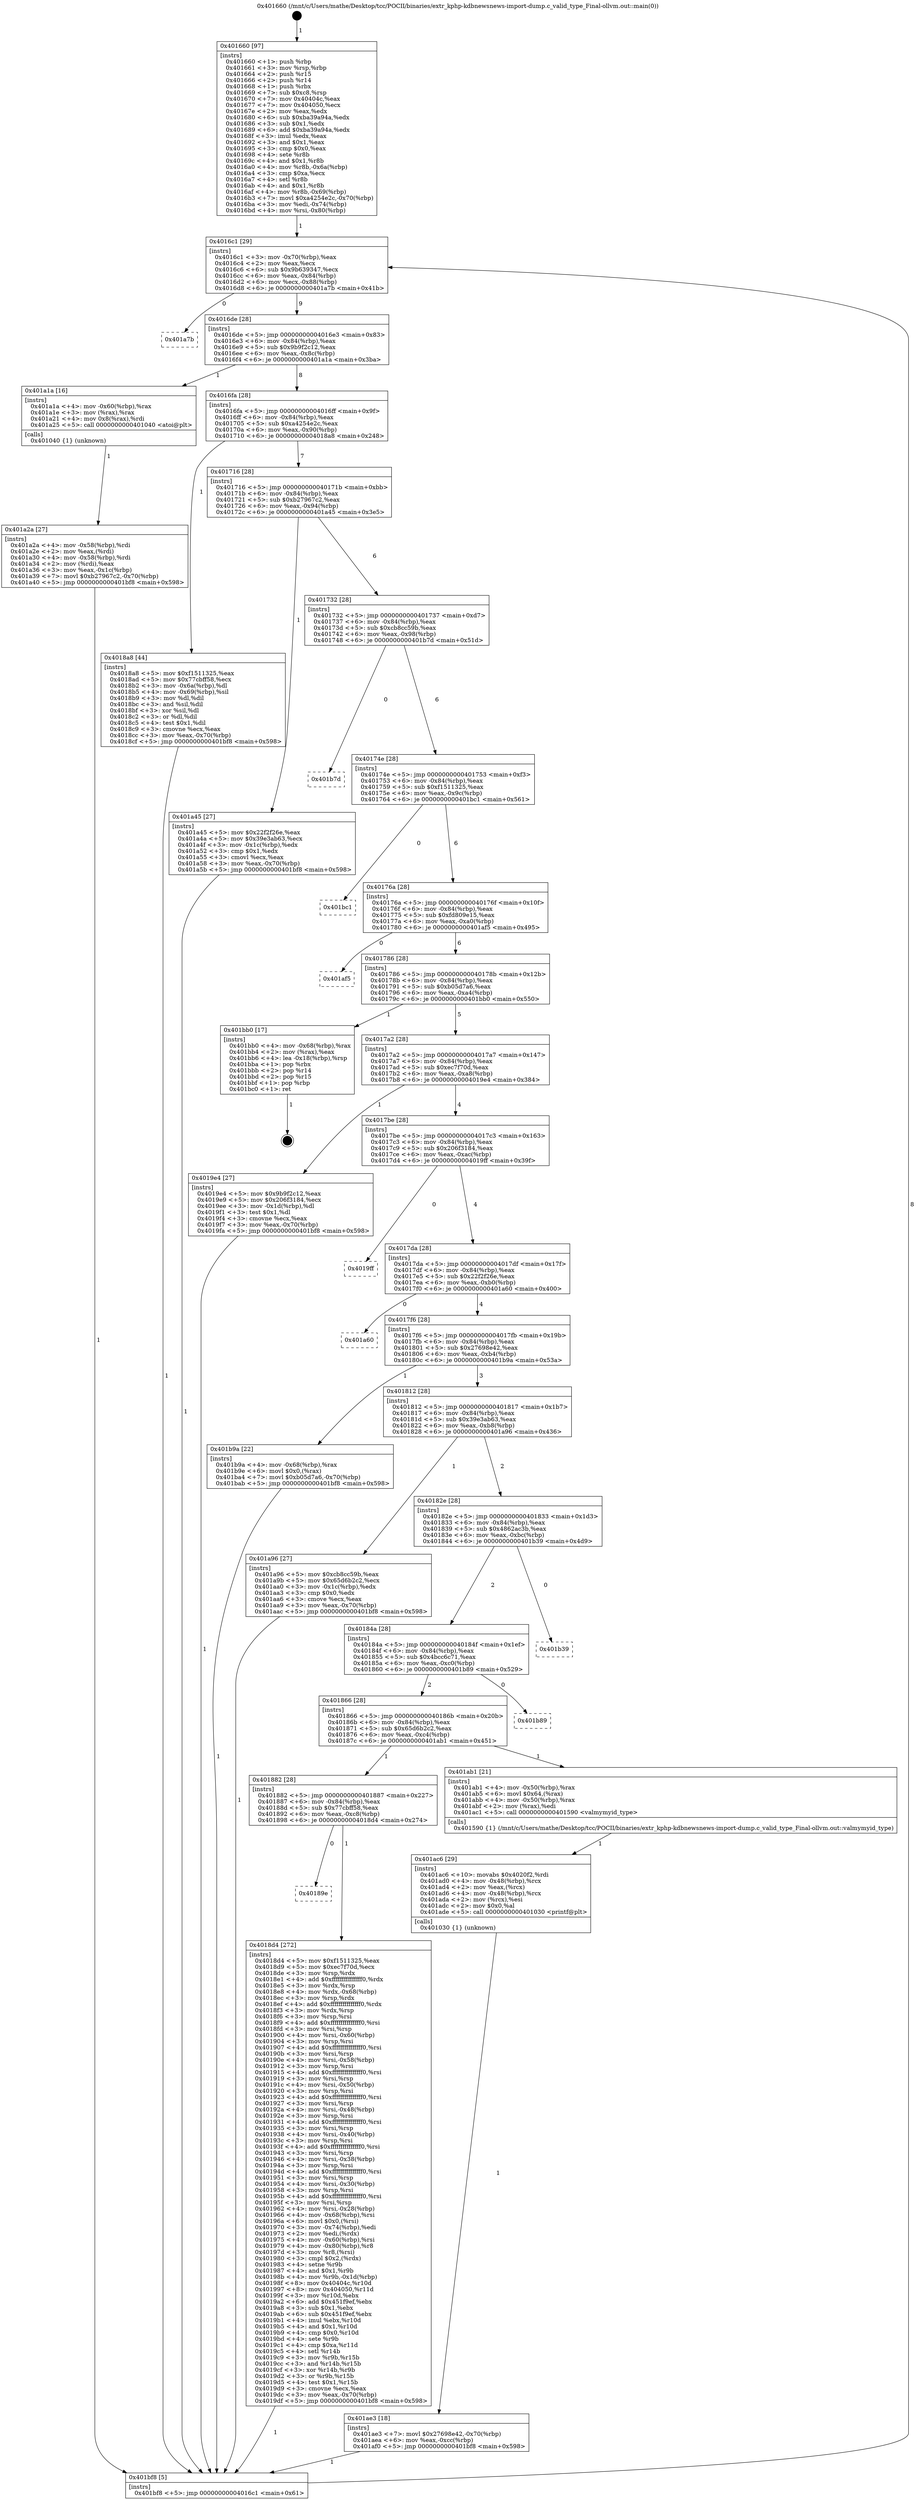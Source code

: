 digraph "0x401660" {
  label = "0x401660 (/mnt/c/Users/mathe/Desktop/tcc/POCII/binaries/extr_kphp-kdbnewsnews-import-dump.c_valid_type_Final-ollvm.out::main(0))"
  labelloc = "t"
  node[shape=record]

  Entry [label="",width=0.3,height=0.3,shape=circle,fillcolor=black,style=filled]
  "0x4016c1" [label="{
     0x4016c1 [29]\l
     | [instrs]\l
     &nbsp;&nbsp;0x4016c1 \<+3\>: mov -0x70(%rbp),%eax\l
     &nbsp;&nbsp;0x4016c4 \<+2\>: mov %eax,%ecx\l
     &nbsp;&nbsp;0x4016c6 \<+6\>: sub $0x9b639347,%ecx\l
     &nbsp;&nbsp;0x4016cc \<+6\>: mov %eax,-0x84(%rbp)\l
     &nbsp;&nbsp;0x4016d2 \<+6\>: mov %ecx,-0x88(%rbp)\l
     &nbsp;&nbsp;0x4016d8 \<+6\>: je 0000000000401a7b \<main+0x41b\>\l
  }"]
  "0x401a7b" [label="{
     0x401a7b\l
  }", style=dashed]
  "0x4016de" [label="{
     0x4016de [28]\l
     | [instrs]\l
     &nbsp;&nbsp;0x4016de \<+5\>: jmp 00000000004016e3 \<main+0x83\>\l
     &nbsp;&nbsp;0x4016e3 \<+6\>: mov -0x84(%rbp),%eax\l
     &nbsp;&nbsp;0x4016e9 \<+5\>: sub $0x9b9f2c12,%eax\l
     &nbsp;&nbsp;0x4016ee \<+6\>: mov %eax,-0x8c(%rbp)\l
     &nbsp;&nbsp;0x4016f4 \<+6\>: je 0000000000401a1a \<main+0x3ba\>\l
  }"]
  Exit [label="",width=0.3,height=0.3,shape=circle,fillcolor=black,style=filled,peripheries=2]
  "0x401a1a" [label="{
     0x401a1a [16]\l
     | [instrs]\l
     &nbsp;&nbsp;0x401a1a \<+4\>: mov -0x60(%rbp),%rax\l
     &nbsp;&nbsp;0x401a1e \<+3\>: mov (%rax),%rax\l
     &nbsp;&nbsp;0x401a21 \<+4\>: mov 0x8(%rax),%rdi\l
     &nbsp;&nbsp;0x401a25 \<+5\>: call 0000000000401040 \<atoi@plt\>\l
     | [calls]\l
     &nbsp;&nbsp;0x401040 \{1\} (unknown)\l
  }"]
  "0x4016fa" [label="{
     0x4016fa [28]\l
     | [instrs]\l
     &nbsp;&nbsp;0x4016fa \<+5\>: jmp 00000000004016ff \<main+0x9f\>\l
     &nbsp;&nbsp;0x4016ff \<+6\>: mov -0x84(%rbp),%eax\l
     &nbsp;&nbsp;0x401705 \<+5\>: sub $0xa4254e2c,%eax\l
     &nbsp;&nbsp;0x40170a \<+6\>: mov %eax,-0x90(%rbp)\l
     &nbsp;&nbsp;0x401710 \<+6\>: je 00000000004018a8 \<main+0x248\>\l
  }"]
  "0x401ae3" [label="{
     0x401ae3 [18]\l
     | [instrs]\l
     &nbsp;&nbsp;0x401ae3 \<+7\>: movl $0x27698e42,-0x70(%rbp)\l
     &nbsp;&nbsp;0x401aea \<+6\>: mov %eax,-0xcc(%rbp)\l
     &nbsp;&nbsp;0x401af0 \<+5\>: jmp 0000000000401bf8 \<main+0x598\>\l
  }"]
  "0x4018a8" [label="{
     0x4018a8 [44]\l
     | [instrs]\l
     &nbsp;&nbsp;0x4018a8 \<+5\>: mov $0xf1511325,%eax\l
     &nbsp;&nbsp;0x4018ad \<+5\>: mov $0x77cbff58,%ecx\l
     &nbsp;&nbsp;0x4018b2 \<+3\>: mov -0x6a(%rbp),%dl\l
     &nbsp;&nbsp;0x4018b5 \<+4\>: mov -0x69(%rbp),%sil\l
     &nbsp;&nbsp;0x4018b9 \<+3\>: mov %dl,%dil\l
     &nbsp;&nbsp;0x4018bc \<+3\>: and %sil,%dil\l
     &nbsp;&nbsp;0x4018bf \<+3\>: xor %sil,%dl\l
     &nbsp;&nbsp;0x4018c2 \<+3\>: or %dl,%dil\l
     &nbsp;&nbsp;0x4018c5 \<+4\>: test $0x1,%dil\l
     &nbsp;&nbsp;0x4018c9 \<+3\>: cmovne %ecx,%eax\l
     &nbsp;&nbsp;0x4018cc \<+3\>: mov %eax,-0x70(%rbp)\l
     &nbsp;&nbsp;0x4018cf \<+5\>: jmp 0000000000401bf8 \<main+0x598\>\l
  }"]
  "0x401716" [label="{
     0x401716 [28]\l
     | [instrs]\l
     &nbsp;&nbsp;0x401716 \<+5\>: jmp 000000000040171b \<main+0xbb\>\l
     &nbsp;&nbsp;0x40171b \<+6\>: mov -0x84(%rbp),%eax\l
     &nbsp;&nbsp;0x401721 \<+5\>: sub $0xb27967c2,%eax\l
     &nbsp;&nbsp;0x401726 \<+6\>: mov %eax,-0x94(%rbp)\l
     &nbsp;&nbsp;0x40172c \<+6\>: je 0000000000401a45 \<main+0x3e5\>\l
  }"]
  "0x401bf8" [label="{
     0x401bf8 [5]\l
     | [instrs]\l
     &nbsp;&nbsp;0x401bf8 \<+5\>: jmp 00000000004016c1 \<main+0x61\>\l
  }"]
  "0x401660" [label="{
     0x401660 [97]\l
     | [instrs]\l
     &nbsp;&nbsp;0x401660 \<+1\>: push %rbp\l
     &nbsp;&nbsp;0x401661 \<+3\>: mov %rsp,%rbp\l
     &nbsp;&nbsp;0x401664 \<+2\>: push %r15\l
     &nbsp;&nbsp;0x401666 \<+2\>: push %r14\l
     &nbsp;&nbsp;0x401668 \<+1\>: push %rbx\l
     &nbsp;&nbsp;0x401669 \<+7\>: sub $0xc8,%rsp\l
     &nbsp;&nbsp;0x401670 \<+7\>: mov 0x40404c,%eax\l
     &nbsp;&nbsp;0x401677 \<+7\>: mov 0x404050,%ecx\l
     &nbsp;&nbsp;0x40167e \<+2\>: mov %eax,%edx\l
     &nbsp;&nbsp;0x401680 \<+6\>: sub $0xba39a94a,%edx\l
     &nbsp;&nbsp;0x401686 \<+3\>: sub $0x1,%edx\l
     &nbsp;&nbsp;0x401689 \<+6\>: add $0xba39a94a,%edx\l
     &nbsp;&nbsp;0x40168f \<+3\>: imul %edx,%eax\l
     &nbsp;&nbsp;0x401692 \<+3\>: and $0x1,%eax\l
     &nbsp;&nbsp;0x401695 \<+3\>: cmp $0x0,%eax\l
     &nbsp;&nbsp;0x401698 \<+4\>: sete %r8b\l
     &nbsp;&nbsp;0x40169c \<+4\>: and $0x1,%r8b\l
     &nbsp;&nbsp;0x4016a0 \<+4\>: mov %r8b,-0x6a(%rbp)\l
     &nbsp;&nbsp;0x4016a4 \<+3\>: cmp $0xa,%ecx\l
     &nbsp;&nbsp;0x4016a7 \<+4\>: setl %r8b\l
     &nbsp;&nbsp;0x4016ab \<+4\>: and $0x1,%r8b\l
     &nbsp;&nbsp;0x4016af \<+4\>: mov %r8b,-0x69(%rbp)\l
     &nbsp;&nbsp;0x4016b3 \<+7\>: movl $0xa4254e2c,-0x70(%rbp)\l
     &nbsp;&nbsp;0x4016ba \<+3\>: mov %edi,-0x74(%rbp)\l
     &nbsp;&nbsp;0x4016bd \<+4\>: mov %rsi,-0x80(%rbp)\l
  }"]
  "0x401ac6" [label="{
     0x401ac6 [29]\l
     | [instrs]\l
     &nbsp;&nbsp;0x401ac6 \<+10\>: movabs $0x4020f2,%rdi\l
     &nbsp;&nbsp;0x401ad0 \<+4\>: mov -0x48(%rbp),%rcx\l
     &nbsp;&nbsp;0x401ad4 \<+2\>: mov %eax,(%rcx)\l
     &nbsp;&nbsp;0x401ad6 \<+4\>: mov -0x48(%rbp),%rcx\l
     &nbsp;&nbsp;0x401ada \<+2\>: mov (%rcx),%esi\l
     &nbsp;&nbsp;0x401adc \<+2\>: mov $0x0,%al\l
     &nbsp;&nbsp;0x401ade \<+5\>: call 0000000000401030 \<printf@plt\>\l
     | [calls]\l
     &nbsp;&nbsp;0x401030 \{1\} (unknown)\l
  }"]
  "0x401a45" [label="{
     0x401a45 [27]\l
     | [instrs]\l
     &nbsp;&nbsp;0x401a45 \<+5\>: mov $0x22f2f26e,%eax\l
     &nbsp;&nbsp;0x401a4a \<+5\>: mov $0x39e3ab63,%ecx\l
     &nbsp;&nbsp;0x401a4f \<+3\>: mov -0x1c(%rbp),%edx\l
     &nbsp;&nbsp;0x401a52 \<+3\>: cmp $0x1,%edx\l
     &nbsp;&nbsp;0x401a55 \<+3\>: cmovl %ecx,%eax\l
     &nbsp;&nbsp;0x401a58 \<+3\>: mov %eax,-0x70(%rbp)\l
     &nbsp;&nbsp;0x401a5b \<+5\>: jmp 0000000000401bf8 \<main+0x598\>\l
  }"]
  "0x401732" [label="{
     0x401732 [28]\l
     | [instrs]\l
     &nbsp;&nbsp;0x401732 \<+5\>: jmp 0000000000401737 \<main+0xd7\>\l
     &nbsp;&nbsp;0x401737 \<+6\>: mov -0x84(%rbp),%eax\l
     &nbsp;&nbsp;0x40173d \<+5\>: sub $0xcb8cc59b,%eax\l
     &nbsp;&nbsp;0x401742 \<+6\>: mov %eax,-0x98(%rbp)\l
     &nbsp;&nbsp;0x401748 \<+6\>: je 0000000000401b7d \<main+0x51d\>\l
  }"]
  "0x401a2a" [label="{
     0x401a2a [27]\l
     | [instrs]\l
     &nbsp;&nbsp;0x401a2a \<+4\>: mov -0x58(%rbp),%rdi\l
     &nbsp;&nbsp;0x401a2e \<+2\>: mov %eax,(%rdi)\l
     &nbsp;&nbsp;0x401a30 \<+4\>: mov -0x58(%rbp),%rdi\l
     &nbsp;&nbsp;0x401a34 \<+2\>: mov (%rdi),%eax\l
     &nbsp;&nbsp;0x401a36 \<+3\>: mov %eax,-0x1c(%rbp)\l
     &nbsp;&nbsp;0x401a39 \<+7\>: movl $0xb27967c2,-0x70(%rbp)\l
     &nbsp;&nbsp;0x401a40 \<+5\>: jmp 0000000000401bf8 \<main+0x598\>\l
  }"]
  "0x401b7d" [label="{
     0x401b7d\l
  }", style=dashed]
  "0x40174e" [label="{
     0x40174e [28]\l
     | [instrs]\l
     &nbsp;&nbsp;0x40174e \<+5\>: jmp 0000000000401753 \<main+0xf3\>\l
     &nbsp;&nbsp;0x401753 \<+6\>: mov -0x84(%rbp),%eax\l
     &nbsp;&nbsp;0x401759 \<+5\>: sub $0xf1511325,%eax\l
     &nbsp;&nbsp;0x40175e \<+6\>: mov %eax,-0x9c(%rbp)\l
     &nbsp;&nbsp;0x401764 \<+6\>: je 0000000000401bc1 \<main+0x561\>\l
  }"]
  "0x40189e" [label="{
     0x40189e\l
  }", style=dashed]
  "0x401bc1" [label="{
     0x401bc1\l
  }", style=dashed]
  "0x40176a" [label="{
     0x40176a [28]\l
     | [instrs]\l
     &nbsp;&nbsp;0x40176a \<+5\>: jmp 000000000040176f \<main+0x10f\>\l
     &nbsp;&nbsp;0x40176f \<+6\>: mov -0x84(%rbp),%eax\l
     &nbsp;&nbsp;0x401775 \<+5\>: sub $0xfd809e15,%eax\l
     &nbsp;&nbsp;0x40177a \<+6\>: mov %eax,-0xa0(%rbp)\l
     &nbsp;&nbsp;0x401780 \<+6\>: je 0000000000401af5 \<main+0x495\>\l
  }"]
  "0x4018d4" [label="{
     0x4018d4 [272]\l
     | [instrs]\l
     &nbsp;&nbsp;0x4018d4 \<+5\>: mov $0xf1511325,%eax\l
     &nbsp;&nbsp;0x4018d9 \<+5\>: mov $0xec7f70d,%ecx\l
     &nbsp;&nbsp;0x4018de \<+3\>: mov %rsp,%rdx\l
     &nbsp;&nbsp;0x4018e1 \<+4\>: add $0xfffffffffffffff0,%rdx\l
     &nbsp;&nbsp;0x4018e5 \<+3\>: mov %rdx,%rsp\l
     &nbsp;&nbsp;0x4018e8 \<+4\>: mov %rdx,-0x68(%rbp)\l
     &nbsp;&nbsp;0x4018ec \<+3\>: mov %rsp,%rdx\l
     &nbsp;&nbsp;0x4018ef \<+4\>: add $0xfffffffffffffff0,%rdx\l
     &nbsp;&nbsp;0x4018f3 \<+3\>: mov %rdx,%rsp\l
     &nbsp;&nbsp;0x4018f6 \<+3\>: mov %rsp,%rsi\l
     &nbsp;&nbsp;0x4018f9 \<+4\>: add $0xfffffffffffffff0,%rsi\l
     &nbsp;&nbsp;0x4018fd \<+3\>: mov %rsi,%rsp\l
     &nbsp;&nbsp;0x401900 \<+4\>: mov %rsi,-0x60(%rbp)\l
     &nbsp;&nbsp;0x401904 \<+3\>: mov %rsp,%rsi\l
     &nbsp;&nbsp;0x401907 \<+4\>: add $0xfffffffffffffff0,%rsi\l
     &nbsp;&nbsp;0x40190b \<+3\>: mov %rsi,%rsp\l
     &nbsp;&nbsp;0x40190e \<+4\>: mov %rsi,-0x58(%rbp)\l
     &nbsp;&nbsp;0x401912 \<+3\>: mov %rsp,%rsi\l
     &nbsp;&nbsp;0x401915 \<+4\>: add $0xfffffffffffffff0,%rsi\l
     &nbsp;&nbsp;0x401919 \<+3\>: mov %rsi,%rsp\l
     &nbsp;&nbsp;0x40191c \<+4\>: mov %rsi,-0x50(%rbp)\l
     &nbsp;&nbsp;0x401920 \<+3\>: mov %rsp,%rsi\l
     &nbsp;&nbsp;0x401923 \<+4\>: add $0xfffffffffffffff0,%rsi\l
     &nbsp;&nbsp;0x401927 \<+3\>: mov %rsi,%rsp\l
     &nbsp;&nbsp;0x40192a \<+4\>: mov %rsi,-0x48(%rbp)\l
     &nbsp;&nbsp;0x40192e \<+3\>: mov %rsp,%rsi\l
     &nbsp;&nbsp;0x401931 \<+4\>: add $0xfffffffffffffff0,%rsi\l
     &nbsp;&nbsp;0x401935 \<+3\>: mov %rsi,%rsp\l
     &nbsp;&nbsp;0x401938 \<+4\>: mov %rsi,-0x40(%rbp)\l
     &nbsp;&nbsp;0x40193c \<+3\>: mov %rsp,%rsi\l
     &nbsp;&nbsp;0x40193f \<+4\>: add $0xfffffffffffffff0,%rsi\l
     &nbsp;&nbsp;0x401943 \<+3\>: mov %rsi,%rsp\l
     &nbsp;&nbsp;0x401946 \<+4\>: mov %rsi,-0x38(%rbp)\l
     &nbsp;&nbsp;0x40194a \<+3\>: mov %rsp,%rsi\l
     &nbsp;&nbsp;0x40194d \<+4\>: add $0xfffffffffffffff0,%rsi\l
     &nbsp;&nbsp;0x401951 \<+3\>: mov %rsi,%rsp\l
     &nbsp;&nbsp;0x401954 \<+4\>: mov %rsi,-0x30(%rbp)\l
     &nbsp;&nbsp;0x401958 \<+3\>: mov %rsp,%rsi\l
     &nbsp;&nbsp;0x40195b \<+4\>: add $0xfffffffffffffff0,%rsi\l
     &nbsp;&nbsp;0x40195f \<+3\>: mov %rsi,%rsp\l
     &nbsp;&nbsp;0x401962 \<+4\>: mov %rsi,-0x28(%rbp)\l
     &nbsp;&nbsp;0x401966 \<+4\>: mov -0x68(%rbp),%rsi\l
     &nbsp;&nbsp;0x40196a \<+6\>: movl $0x0,(%rsi)\l
     &nbsp;&nbsp;0x401970 \<+3\>: mov -0x74(%rbp),%edi\l
     &nbsp;&nbsp;0x401973 \<+2\>: mov %edi,(%rdx)\l
     &nbsp;&nbsp;0x401975 \<+4\>: mov -0x60(%rbp),%rsi\l
     &nbsp;&nbsp;0x401979 \<+4\>: mov -0x80(%rbp),%r8\l
     &nbsp;&nbsp;0x40197d \<+3\>: mov %r8,(%rsi)\l
     &nbsp;&nbsp;0x401980 \<+3\>: cmpl $0x2,(%rdx)\l
     &nbsp;&nbsp;0x401983 \<+4\>: setne %r9b\l
     &nbsp;&nbsp;0x401987 \<+4\>: and $0x1,%r9b\l
     &nbsp;&nbsp;0x40198b \<+4\>: mov %r9b,-0x1d(%rbp)\l
     &nbsp;&nbsp;0x40198f \<+8\>: mov 0x40404c,%r10d\l
     &nbsp;&nbsp;0x401997 \<+8\>: mov 0x404050,%r11d\l
     &nbsp;&nbsp;0x40199f \<+3\>: mov %r10d,%ebx\l
     &nbsp;&nbsp;0x4019a2 \<+6\>: add $0x451f9ef,%ebx\l
     &nbsp;&nbsp;0x4019a8 \<+3\>: sub $0x1,%ebx\l
     &nbsp;&nbsp;0x4019ab \<+6\>: sub $0x451f9ef,%ebx\l
     &nbsp;&nbsp;0x4019b1 \<+4\>: imul %ebx,%r10d\l
     &nbsp;&nbsp;0x4019b5 \<+4\>: and $0x1,%r10d\l
     &nbsp;&nbsp;0x4019b9 \<+4\>: cmp $0x0,%r10d\l
     &nbsp;&nbsp;0x4019bd \<+4\>: sete %r9b\l
     &nbsp;&nbsp;0x4019c1 \<+4\>: cmp $0xa,%r11d\l
     &nbsp;&nbsp;0x4019c5 \<+4\>: setl %r14b\l
     &nbsp;&nbsp;0x4019c9 \<+3\>: mov %r9b,%r15b\l
     &nbsp;&nbsp;0x4019cc \<+3\>: and %r14b,%r15b\l
     &nbsp;&nbsp;0x4019cf \<+3\>: xor %r14b,%r9b\l
     &nbsp;&nbsp;0x4019d2 \<+3\>: or %r9b,%r15b\l
     &nbsp;&nbsp;0x4019d5 \<+4\>: test $0x1,%r15b\l
     &nbsp;&nbsp;0x4019d9 \<+3\>: cmovne %ecx,%eax\l
     &nbsp;&nbsp;0x4019dc \<+3\>: mov %eax,-0x70(%rbp)\l
     &nbsp;&nbsp;0x4019df \<+5\>: jmp 0000000000401bf8 \<main+0x598\>\l
  }"]
  "0x401af5" [label="{
     0x401af5\l
  }", style=dashed]
  "0x401786" [label="{
     0x401786 [28]\l
     | [instrs]\l
     &nbsp;&nbsp;0x401786 \<+5\>: jmp 000000000040178b \<main+0x12b\>\l
     &nbsp;&nbsp;0x40178b \<+6\>: mov -0x84(%rbp),%eax\l
     &nbsp;&nbsp;0x401791 \<+5\>: sub $0xb05d7a6,%eax\l
     &nbsp;&nbsp;0x401796 \<+6\>: mov %eax,-0xa4(%rbp)\l
     &nbsp;&nbsp;0x40179c \<+6\>: je 0000000000401bb0 \<main+0x550\>\l
  }"]
  "0x401882" [label="{
     0x401882 [28]\l
     | [instrs]\l
     &nbsp;&nbsp;0x401882 \<+5\>: jmp 0000000000401887 \<main+0x227\>\l
     &nbsp;&nbsp;0x401887 \<+6\>: mov -0x84(%rbp),%eax\l
     &nbsp;&nbsp;0x40188d \<+5\>: sub $0x77cbff58,%eax\l
     &nbsp;&nbsp;0x401892 \<+6\>: mov %eax,-0xc8(%rbp)\l
     &nbsp;&nbsp;0x401898 \<+6\>: je 00000000004018d4 \<main+0x274\>\l
  }"]
  "0x401bb0" [label="{
     0x401bb0 [17]\l
     | [instrs]\l
     &nbsp;&nbsp;0x401bb0 \<+4\>: mov -0x68(%rbp),%rax\l
     &nbsp;&nbsp;0x401bb4 \<+2\>: mov (%rax),%eax\l
     &nbsp;&nbsp;0x401bb6 \<+4\>: lea -0x18(%rbp),%rsp\l
     &nbsp;&nbsp;0x401bba \<+1\>: pop %rbx\l
     &nbsp;&nbsp;0x401bbb \<+2\>: pop %r14\l
     &nbsp;&nbsp;0x401bbd \<+2\>: pop %r15\l
     &nbsp;&nbsp;0x401bbf \<+1\>: pop %rbp\l
     &nbsp;&nbsp;0x401bc0 \<+1\>: ret\l
  }"]
  "0x4017a2" [label="{
     0x4017a2 [28]\l
     | [instrs]\l
     &nbsp;&nbsp;0x4017a2 \<+5\>: jmp 00000000004017a7 \<main+0x147\>\l
     &nbsp;&nbsp;0x4017a7 \<+6\>: mov -0x84(%rbp),%eax\l
     &nbsp;&nbsp;0x4017ad \<+5\>: sub $0xec7f70d,%eax\l
     &nbsp;&nbsp;0x4017b2 \<+6\>: mov %eax,-0xa8(%rbp)\l
     &nbsp;&nbsp;0x4017b8 \<+6\>: je 00000000004019e4 \<main+0x384\>\l
  }"]
  "0x401ab1" [label="{
     0x401ab1 [21]\l
     | [instrs]\l
     &nbsp;&nbsp;0x401ab1 \<+4\>: mov -0x50(%rbp),%rax\l
     &nbsp;&nbsp;0x401ab5 \<+6\>: movl $0x64,(%rax)\l
     &nbsp;&nbsp;0x401abb \<+4\>: mov -0x50(%rbp),%rax\l
     &nbsp;&nbsp;0x401abf \<+2\>: mov (%rax),%edi\l
     &nbsp;&nbsp;0x401ac1 \<+5\>: call 0000000000401590 \<valmymyid_type\>\l
     | [calls]\l
     &nbsp;&nbsp;0x401590 \{1\} (/mnt/c/Users/mathe/Desktop/tcc/POCII/binaries/extr_kphp-kdbnewsnews-import-dump.c_valid_type_Final-ollvm.out::valmymyid_type)\l
  }"]
  "0x4019e4" [label="{
     0x4019e4 [27]\l
     | [instrs]\l
     &nbsp;&nbsp;0x4019e4 \<+5\>: mov $0x9b9f2c12,%eax\l
     &nbsp;&nbsp;0x4019e9 \<+5\>: mov $0x206f3184,%ecx\l
     &nbsp;&nbsp;0x4019ee \<+3\>: mov -0x1d(%rbp),%dl\l
     &nbsp;&nbsp;0x4019f1 \<+3\>: test $0x1,%dl\l
     &nbsp;&nbsp;0x4019f4 \<+3\>: cmovne %ecx,%eax\l
     &nbsp;&nbsp;0x4019f7 \<+3\>: mov %eax,-0x70(%rbp)\l
     &nbsp;&nbsp;0x4019fa \<+5\>: jmp 0000000000401bf8 \<main+0x598\>\l
  }"]
  "0x4017be" [label="{
     0x4017be [28]\l
     | [instrs]\l
     &nbsp;&nbsp;0x4017be \<+5\>: jmp 00000000004017c3 \<main+0x163\>\l
     &nbsp;&nbsp;0x4017c3 \<+6\>: mov -0x84(%rbp),%eax\l
     &nbsp;&nbsp;0x4017c9 \<+5\>: sub $0x206f3184,%eax\l
     &nbsp;&nbsp;0x4017ce \<+6\>: mov %eax,-0xac(%rbp)\l
     &nbsp;&nbsp;0x4017d4 \<+6\>: je 00000000004019ff \<main+0x39f\>\l
  }"]
  "0x401866" [label="{
     0x401866 [28]\l
     | [instrs]\l
     &nbsp;&nbsp;0x401866 \<+5\>: jmp 000000000040186b \<main+0x20b\>\l
     &nbsp;&nbsp;0x40186b \<+6\>: mov -0x84(%rbp),%eax\l
     &nbsp;&nbsp;0x401871 \<+5\>: sub $0x65d6b2c2,%eax\l
     &nbsp;&nbsp;0x401876 \<+6\>: mov %eax,-0xc4(%rbp)\l
     &nbsp;&nbsp;0x40187c \<+6\>: je 0000000000401ab1 \<main+0x451\>\l
  }"]
  "0x4019ff" [label="{
     0x4019ff\l
  }", style=dashed]
  "0x4017da" [label="{
     0x4017da [28]\l
     | [instrs]\l
     &nbsp;&nbsp;0x4017da \<+5\>: jmp 00000000004017df \<main+0x17f\>\l
     &nbsp;&nbsp;0x4017df \<+6\>: mov -0x84(%rbp),%eax\l
     &nbsp;&nbsp;0x4017e5 \<+5\>: sub $0x22f2f26e,%eax\l
     &nbsp;&nbsp;0x4017ea \<+6\>: mov %eax,-0xb0(%rbp)\l
     &nbsp;&nbsp;0x4017f0 \<+6\>: je 0000000000401a60 \<main+0x400\>\l
  }"]
  "0x401b89" [label="{
     0x401b89\l
  }", style=dashed]
  "0x401a60" [label="{
     0x401a60\l
  }", style=dashed]
  "0x4017f6" [label="{
     0x4017f6 [28]\l
     | [instrs]\l
     &nbsp;&nbsp;0x4017f6 \<+5\>: jmp 00000000004017fb \<main+0x19b\>\l
     &nbsp;&nbsp;0x4017fb \<+6\>: mov -0x84(%rbp),%eax\l
     &nbsp;&nbsp;0x401801 \<+5\>: sub $0x27698e42,%eax\l
     &nbsp;&nbsp;0x401806 \<+6\>: mov %eax,-0xb4(%rbp)\l
     &nbsp;&nbsp;0x40180c \<+6\>: je 0000000000401b9a \<main+0x53a\>\l
  }"]
  "0x40184a" [label="{
     0x40184a [28]\l
     | [instrs]\l
     &nbsp;&nbsp;0x40184a \<+5\>: jmp 000000000040184f \<main+0x1ef\>\l
     &nbsp;&nbsp;0x40184f \<+6\>: mov -0x84(%rbp),%eax\l
     &nbsp;&nbsp;0x401855 \<+5\>: sub $0x4bcc6c71,%eax\l
     &nbsp;&nbsp;0x40185a \<+6\>: mov %eax,-0xc0(%rbp)\l
     &nbsp;&nbsp;0x401860 \<+6\>: je 0000000000401b89 \<main+0x529\>\l
  }"]
  "0x401b9a" [label="{
     0x401b9a [22]\l
     | [instrs]\l
     &nbsp;&nbsp;0x401b9a \<+4\>: mov -0x68(%rbp),%rax\l
     &nbsp;&nbsp;0x401b9e \<+6\>: movl $0x0,(%rax)\l
     &nbsp;&nbsp;0x401ba4 \<+7\>: movl $0xb05d7a6,-0x70(%rbp)\l
     &nbsp;&nbsp;0x401bab \<+5\>: jmp 0000000000401bf8 \<main+0x598\>\l
  }"]
  "0x401812" [label="{
     0x401812 [28]\l
     | [instrs]\l
     &nbsp;&nbsp;0x401812 \<+5\>: jmp 0000000000401817 \<main+0x1b7\>\l
     &nbsp;&nbsp;0x401817 \<+6\>: mov -0x84(%rbp),%eax\l
     &nbsp;&nbsp;0x40181d \<+5\>: sub $0x39e3ab63,%eax\l
     &nbsp;&nbsp;0x401822 \<+6\>: mov %eax,-0xb8(%rbp)\l
     &nbsp;&nbsp;0x401828 \<+6\>: je 0000000000401a96 \<main+0x436\>\l
  }"]
  "0x401b39" [label="{
     0x401b39\l
  }", style=dashed]
  "0x401a96" [label="{
     0x401a96 [27]\l
     | [instrs]\l
     &nbsp;&nbsp;0x401a96 \<+5\>: mov $0xcb8cc59b,%eax\l
     &nbsp;&nbsp;0x401a9b \<+5\>: mov $0x65d6b2c2,%ecx\l
     &nbsp;&nbsp;0x401aa0 \<+3\>: mov -0x1c(%rbp),%edx\l
     &nbsp;&nbsp;0x401aa3 \<+3\>: cmp $0x0,%edx\l
     &nbsp;&nbsp;0x401aa6 \<+3\>: cmove %ecx,%eax\l
     &nbsp;&nbsp;0x401aa9 \<+3\>: mov %eax,-0x70(%rbp)\l
     &nbsp;&nbsp;0x401aac \<+5\>: jmp 0000000000401bf8 \<main+0x598\>\l
  }"]
  "0x40182e" [label="{
     0x40182e [28]\l
     | [instrs]\l
     &nbsp;&nbsp;0x40182e \<+5\>: jmp 0000000000401833 \<main+0x1d3\>\l
     &nbsp;&nbsp;0x401833 \<+6\>: mov -0x84(%rbp),%eax\l
     &nbsp;&nbsp;0x401839 \<+5\>: sub $0x4862ac3b,%eax\l
     &nbsp;&nbsp;0x40183e \<+6\>: mov %eax,-0xbc(%rbp)\l
     &nbsp;&nbsp;0x401844 \<+6\>: je 0000000000401b39 \<main+0x4d9\>\l
  }"]
  Entry -> "0x401660" [label=" 1"]
  "0x4016c1" -> "0x401a7b" [label=" 0"]
  "0x4016c1" -> "0x4016de" [label=" 9"]
  "0x401bb0" -> Exit [label=" 1"]
  "0x4016de" -> "0x401a1a" [label=" 1"]
  "0x4016de" -> "0x4016fa" [label=" 8"]
  "0x401b9a" -> "0x401bf8" [label=" 1"]
  "0x4016fa" -> "0x4018a8" [label=" 1"]
  "0x4016fa" -> "0x401716" [label=" 7"]
  "0x4018a8" -> "0x401bf8" [label=" 1"]
  "0x401660" -> "0x4016c1" [label=" 1"]
  "0x401bf8" -> "0x4016c1" [label=" 8"]
  "0x401ae3" -> "0x401bf8" [label=" 1"]
  "0x401716" -> "0x401a45" [label=" 1"]
  "0x401716" -> "0x401732" [label=" 6"]
  "0x401ac6" -> "0x401ae3" [label=" 1"]
  "0x401732" -> "0x401b7d" [label=" 0"]
  "0x401732" -> "0x40174e" [label=" 6"]
  "0x401ab1" -> "0x401ac6" [label=" 1"]
  "0x40174e" -> "0x401bc1" [label=" 0"]
  "0x40174e" -> "0x40176a" [label=" 6"]
  "0x401a45" -> "0x401bf8" [label=" 1"]
  "0x40176a" -> "0x401af5" [label=" 0"]
  "0x40176a" -> "0x401786" [label=" 6"]
  "0x401a2a" -> "0x401bf8" [label=" 1"]
  "0x401786" -> "0x401bb0" [label=" 1"]
  "0x401786" -> "0x4017a2" [label=" 5"]
  "0x4019e4" -> "0x401bf8" [label=" 1"]
  "0x4017a2" -> "0x4019e4" [label=" 1"]
  "0x4017a2" -> "0x4017be" [label=" 4"]
  "0x4018d4" -> "0x401bf8" [label=" 1"]
  "0x4017be" -> "0x4019ff" [label=" 0"]
  "0x4017be" -> "0x4017da" [label=" 4"]
  "0x401882" -> "0x40189e" [label=" 0"]
  "0x4017da" -> "0x401a60" [label=" 0"]
  "0x4017da" -> "0x4017f6" [label=" 4"]
  "0x401882" -> "0x4018d4" [label=" 1"]
  "0x4017f6" -> "0x401b9a" [label=" 1"]
  "0x4017f6" -> "0x401812" [label=" 3"]
  "0x401866" -> "0x401882" [label=" 1"]
  "0x401812" -> "0x401a96" [label=" 1"]
  "0x401812" -> "0x40182e" [label=" 2"]
  "0x401866" -> "0x401ab1" [label=" 1"]
  "0x40182e" -> "0x401b39" [label=" 0"]
  "0x40182e" -> "0x40184a" [label=" 2"]
  "0x401a1a" -> "0x401a2a" [label=" 1"]
  "0x40184a" -> "0x401b89" [label=" 0"]
  "0x40184a" -> "0x401866" [label=" 2"]
  "0x401a96" -> "0x401bf8" [label=" 1"]
}
